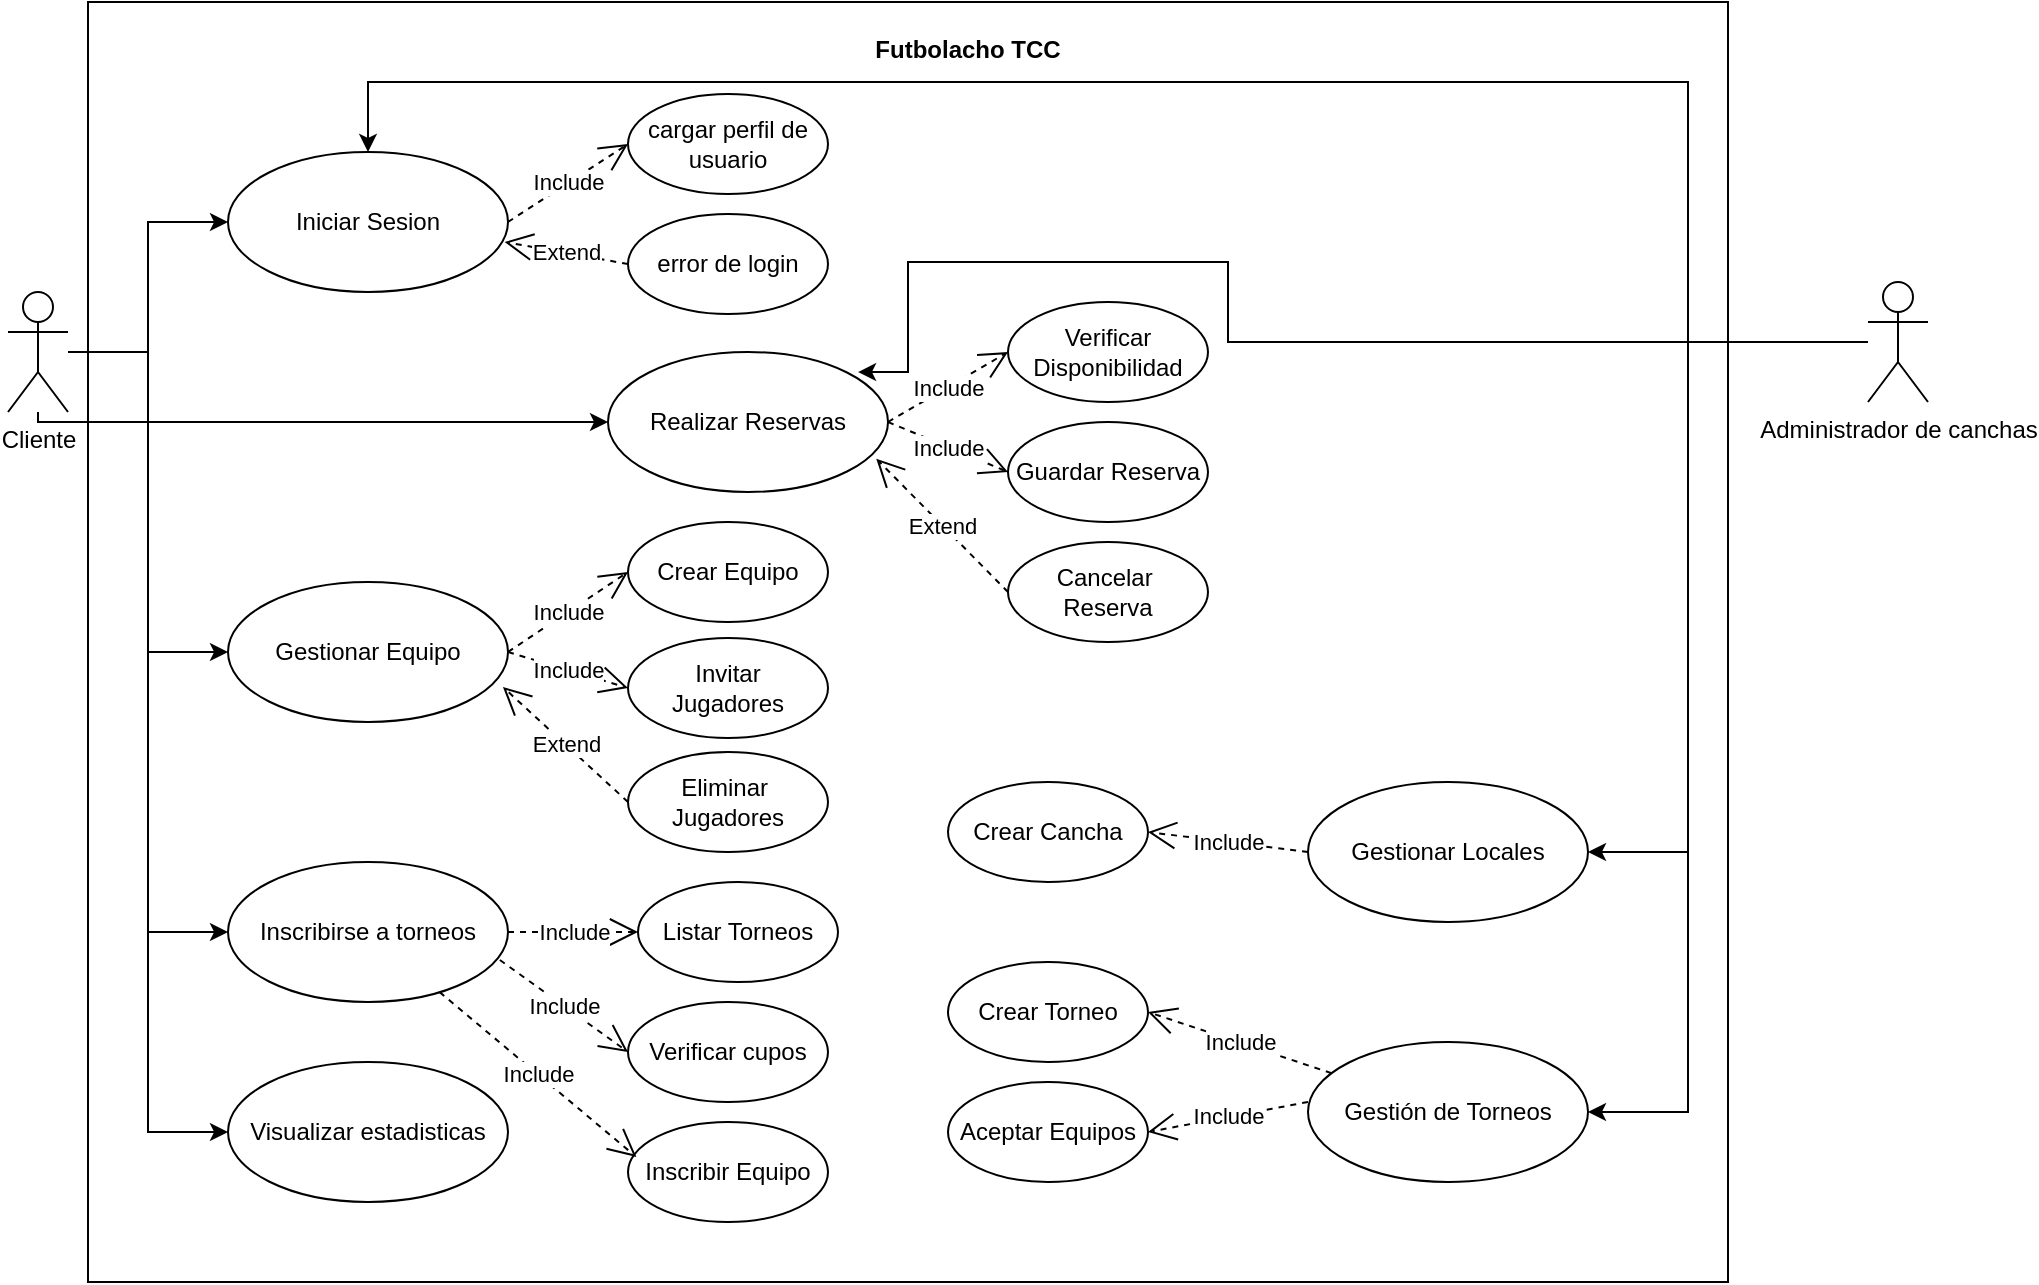 <mxfile version="14.9.5" type="device"><diagram id="i9BPowjMvJW_ZJTQa3yD" name="Page-1"><mxGraphModel dx="1385" dy="635" grid="1" gridSize="10" guides="1" tooltips="1" connect="1" arrows="1" fold="1" page="1" pageScale="1" pageWidth="827" pageHeight="1169" math="0" shadow="0"><root><mxCell id="0"/><mxCell id="1" parent="0"/><mxCell id="4fHhKLv8q0dryEiIS-GK-1" value="" style="html=1;" vertex="1" parent="1"><mxGeometry x="90" y="380" width="820" height="640" as="geometry"/></mxCell><mxCell id="4fHhKLv8q0dryEiIS-GK-2" value="Futbolacho TCC" style="text;align=center;fontStyle=1;verticalAlign=middle;spacingLeft=3;spacingRight=3;strokeColor=none;rotatable=0;points=[[0,0.5],[1,0.5]];portConstraint=eastwest;" vertex="1" parent="1"><mxGeometry x="490" y="390" width="80" height="26" as="geometry"/></mxCell><mxCell id="4fHhKLv8q0dryEiIS-GK-14" style="edgeStyle=orthogonalEdgeStyle;rounded=0;orthogonalLoop=1;jettySize=auto;html=1;" edge="1" parent="1" source="4fHhKLv8q0dryEiIS-GK-3" target="4fHhKLv8q0dryEiIS-GK-5"><mxGeometry relative="1" as="geometry"/></mxCell><mxCell id="4fHhKLv8q0dryEiIS-GK-15" style="edgeStyle=orthogonalEdgeStyle;rounded=0;orthogonalLoop=1;jettySize=auto;html=1;entryX=0;entryY=0.5;entryDx=0;entryDy=0;" edge="1" parent="1" source="4fHhKLv8q0dryEiIS-GK-3" target="4fHhKLv8q0dryEiIS-GK-8"><mxGeometry relative="1" as="geometry"><Array as="points"><mxPoint x="120" y="555"/><mxPoint x="120" y="945"/></Array></mxGeometry></mxCell><mxCell id="4fHhKLv8q0dryEiIS-GK-16" style="edgeStyle=orthogonalEdgeStyle;rounded=0;orthogonalLoop=1;jettySize=auto;html=1;entryX=0;entryY=0.5;entryDx=0;entryDy=0;" edge="1" parent="1" source="4fHhKLv8q0dryEiIS-GK-3" target="4fHhKLv8q0dryEiIS-GK-6"><mxGeometry relative="1" as="geometry"><Array as="points"><mxPoint x="65" y="590"/></Array></mxGeometry></mxCell><mxCell id="4fHhKLv8q0dryEiIS-GK-17" style="edgeStyle=orthogonalEdgeStyle;rounded=0;orthogonalLoop=1;jettySize=auto;html=1;entryX=0;entryY=0.5;entryDx=0;entryDy=0;" edge="1" parent="1" source="4fHhKLv8q0dryEiIS-GK-3" target="4fHhKLv8q0dryEiIS-GK-7"><mxGeometry relative="1" as="geometry"/></mxCell><mxCell id="4fHhKLv8q0dryEiIS-GK-34" style="edgeStyle=orthogonalEdgeStyle;rounded=0;orthogonalLoop=1;jettySize=auto;html=1;entryX=0;entryY=0.5;entryDx=0;entryDy=0;" edge="1" parent="1" source="4fHhKLv8q0dryEiIS-GK-3" target="4fHhKLv8q0dryEiIS-GK-33"><mxGeometry relative="1" as="geometry"/></mxCell><mxCell id="4fHhKLv8q0dryEiIS-GK-3" value="Cliente" style="shape=umlActor;verticalLabelPosition=bottom;verticalAlign=top;html=1;" vertex="1" parent="1"><mxGeometry x="50" y="525" width="30" height="60" as="geometry"/></mxCell><mxCell id="4fHhKLv8q0dryEiIS-GK-45" style="edgeStyle=orthogonalEdgeStyle;rounded=0;orthogonalLoop=1;jettySize=auto;html=1;entryX=0.893;entryY=0.143;entryDx=0;entryDy=0;entryPerimeter=0;" edge="1" parent="1" target="4fHhKLv8q0dryEiIS-GK-6"><mxGeometry relative="1" as="geometry"><mxPoint x="980" y="550" as="sourcePoint"/><Array as="points"><mxPoint x="660" y="550"/><mxPoint x="660" y="510"/><mxPoint x="500" y="510"/><mxPoint x="500" y="565"/></Array></mxGeometry></mxCell><mxCell id="4fHhKLv8q0dryEiIS-GK-48" style="edgeStyle=orthogonalEdgeStyle;rounded=0;orthogonalLoop=1;jettySize=auto;html=1;entryX=1;entryY=0.5;entryDx=0;entryDy=0;" edge="1" parent="1" source="4fHhKLv8q0dryEiIS-GK-4" target="4fHhKLv8q0dryEiIS-GK-10"><mxGeometry relative="1" as="geometry"><Array as="points"><mxPoint x="890" y="550"/><mxPoint x="890" y="805"/></Array></mxGeometry></mxCell><mxCell id="4fHhKLv8q0dryEiIS-GK-58" style="edgeStyle=orthogonalEdgeStyle;rounded=0;orthogonalLoop=1;jettySize=auto;html=1;entryX=1;entryY=0.5;entryDx=0;entryDy=0;" edge="1" parent="1" source="4fHhKLv8q0dryEiIS-GK-4" target="4fHhKLv8q0dryEiIS-GK-11"><mxGeometry relative="1" as="geometry"><Array as="points"><mxPoint x="890" y="550"/><mxPoint x="890" y="935"/></Array></mxGeometry></mxCell><mxCell id="4fHhKLv8q0dryEiIS-GK-59" style="edgeStyle=orthogonalEdgeStyle;rounded=0;orthogonalLoop=1;jettySize=auto;html=1;entryX=0.5;entryY=0;entryDx=0;entryDy=0;" edge="1" parent="1" source="4fHhKLv8q0dryEiIS-GK-4" target="4fHhKLv8q0dryEiIS-GK-5"><mxGeometry relative="1" as="geometry"><Array as="points"><mxPoint x="890" y="550"/><mxPoint x="890" y="420"/><mxPoint x="230" y="420"/></Array></mxGeometry></mxCell><mxCell id="4fHhKLv8q0dryEiIS-GK-4" value="Administrador de canchas" style="shape=umlActor;verticalLabelPosition=bottom;verticalAlign=top;html=1;" vertex="1" parent="1"><mxGeometry x="980" y="520" width="30" height="60" as="geometry"/></mxCell><mxCell id="4fHhKLv8q0dryEiIS-GK-5" value="Iniciar Sesion" style="ellipse;whiteSpace=wrap;html=1;" vertex="1" parent="1"><mxGeometry x="160" y="455" width="140" height="70" as="geometry"/></mxCell><mxCell id="4fHhKLv8q0dryEiIS-GK-6" value="Realizar Reservas" style="ellipse;whiteSpace=wrap;html=1;" vertex="1" parent="1"><mxGeometry x="350" y="555" width="140" height="70" as="geometry"/></mxCell><mxCell id="4fHhKLv8q0dryEiIS-GK-7" value="Inscribirse a torneos" style="ellipse;whiteSpace=wrap;html=1;" vertex="1" parent="1"><mxGeometry x="160" y="810" width="140" height="70" as="geometry"/></mxCell><mxCell id="4fHhKLv8q0dryEiIS-GK-8" value="Visualizar estadisticas" style="ellipse;whiteSpace=wrap;html=1;" vertex="1" parent="1"><mxGeometry x="160" y="910" width="140" height="70" as="geometry"/></mxCell><mxCell id="4fHhKLv8q0dryEiIS-GK-10" value="Gestionar Locales" style="ellipse;whiteSpace=wrap;html=1;" vertex="1" parent="1"><mxGeometry x="700" y="770" width="140" height="70" as="geometry"/></mxCell><mxCell id="4fHhKLv8q0dryEiIS-GK-11" value="Gestión de Torneos" style="ellipse;whiteSpace=wrap;html=1;" vertex="1" parent="1"><mxGeometry x="700" y="900" width="140" height="70" as="geometry"/></mxCell><mxCell id="4fHhKLv8q0dryEiIS-GK-18" value="cargar perfil de&lt;br&gt;usuario" style="ellipse;whiteSpace=wrap;html=1;" vertex="1" parent="1"><mxGeometry x="360" y="426" width="100" height="50" as="geometry"/></mxCell><mxCell id="4fHhKLv8q0dryEiIS-GK-19" value="error de login" style="ellipse;whiteSpace=wrap;html=1;" vertex="1" parent="1"><mxGeometry x="360" y="486" width="100" height="50" as="geometry"/></mxCell><mxCell id="4fHhKLv8q0dryEiIS-GK-21" value="Include" style="endArrow=open;endSize=12;dashed=1;html=1;exitX=1;exitY=0.5;exitDx=0;exitDy=0;entryX=0;entryY=0.5;entryDx=0;entryDy=0;" edge="1" parent="1" source="4fHhKLv8q0dryEiIS-GK-5" target="4fHhKLv8q0dryEiIS-GK-18"><mxGeometry width="160" relative="1" as="geometry"><mxPoint x="230" y="930" as="sourcePoint"/><mxPoint x="370" y="450" as="targetPoint"/></mxGeometry></mxCell><mxCell id="4fHhKLv8q0dryEiIS-GK-22" value="Extend" style="endArrow=open;endSize=12;dashed=1;html=1;exitX=0;exitY=0.5;exitDx=0;exitDy=0;entryX=0.958;entryY=0.762;entryDx=0;entryDy=0;entryPerimeter=0;" edge="1" parent="1" source="4fHhKLv8q0dryEiIS-GK-41" target="4fHhKLv8q0dryEiIS-GK-6"><mxGeometry width="160" relative="1" as="geometry"><mxPoint x="310" y="500" as="sourcePoint"/><mxPoint x="380" y="460" as="targetPoint"/></mxGeometry></mxCell><mxCell id="4fHhKLv8q0dryEiIS-GK-23" value="Verificar&lt;br&gt;Disponibilidad" style="ellipse;whiteSpace=wrap;html=1;" vertex="1" parent="1"><mxGeometry x="550" y="530" width="100" height="50" as="geometry"/></mxCell><mxCell id="4fHhKLv8q0dryEiIS-GK-25" value="Include" style="endArrow=open;endSize=12;dashed=1;html=1;exitX=1;exitY=0.5;exitDx=0;exitDy=0;entryX=0;entryY=0.5;entryDx=0;entryDy=0;" edge="1" parent="1" source="4fHhKLv8q0dryEiIS-GK-6" target="4fHhKLv8q0dryEiIS-GK-23"><mxGeometry width="160" relative="1" as="geometry"><mxPoint x="310" y="500" as="sourcePoint"/><mxPoint x="570" y="590" as="targetPoint"/></mxGeometry></mxCell><mxCell id="4fHhKLv8q0dryEiIS-GK-26" value="Guardar Reserva" style="ellipse;whiteSpace=wrap;html=1;" vertex="1" parent="1"><mxGeometry x="550" y="590" width="100" height="50" as="geometry"/></mxCell><mxCell id="4fHhKLv8q0dryEiIS-GK-27" value="Include" style="endArrow=open;endSize=12;dashed=1;html=1;exitX=1;exitY=0.5;exitDx=0;exitDy=0;entryX=0;entryY=0.5;entryDx=0;entryDy=0;" edge="1" parent="1" target="4fHhKLv8q0dryEiIS-GK-26" source="4fHhKLv8q0dryEiIS-GK-6"><mxGeometry width="160" relative="1" as="geometry"><mxPoint x="495" y="650" as="sourcePoint"/><mxPoint x="575" y="650" as="targetPoint"/></mxGeometry></mxCell><mxCell id="4fHhKLv8q0dryEiIS-GK-29" value="Listar Torneos" style="ellipse;whiteSpace=wrap;html=1;" vertex="1" parent="1"><mxGeometry x="365" y="820" width="100" height="50" as="geometry"/></mxCell><mxCell id="4fHhKLv8q0dryEiIS-GK-30" value="Include" style="endArrow=open;endSize=12;dashed=1;html=1;exitX=1;exitY=0.5;exitDx=0;exitDy=0;entryX=0;entryY=0.5;entryDx=0;entryDy=0;" edge="1" parent="1" target="4fHhKLv8q0dryEiIS-GK-29" source="4fHhKLv8q0dryEiIS-GK-7"><mxGeometry width="160" relative="1" as="geometry"><mxPoint x="495" y="710" as="sourcePoint"/><mxPoint x="575" y="710" as="targetPoint"/></mxGeometry></mxCell><mxCell id="4fHhKLv8q0dryEiIS-GK-31" value="Verificar cupos" style="ellipse;whiteSpace=wrap;html=1;" vertex="1" parent="1"><mxGeometry x="360" y="880" width="100" height="50" as="geometry"/></mxCell><mxCell id="4fHhKLv8q0dryEiIS-GK-32" value="Include" style="endArrow=open;endSize=12;dashed=1;html=1;exitX=0.971;exitY=0.7;exitDx=0;exitDy=0;entryX=0;entryY=0.5;entryDx=0;entryDy=0;exitPerimeter=0;" edge="1" parent="1" target="4fHhKLv8q0dryEiIS-GK-31" source="4fHhKLv8q0dryEiIS-GK-7"><mxGeometry width="160" relative="1" as="geometry"><mxPoint x="490" y="770" as="sourcePoint"/><mxPoint x="570" y="770" as="targetPoint"/></mxGeometry></mxCell><mxCell id="4fHhKLv8q0dryEiIS-GK-33" value="Gestionar Equipo" style="ellipse;whiteSpace=wrap;html=1;" vertex="1" parent="1"><mxGeometry x="160" y="670" width="140" height="70" as="geometry"/></mxCell><mxCell id="4fHhKLv8q0dryEiIS-GK-35" value="Crear Equipo" style="ellipse;whiteSpace=wrap;html=1;" vertex="1" parent="1"><mxGeometry x="360" y="640" width="100" height="50" as="geometry"/></mxCell><mxCell id="4fHhKLv8q0dryEiIS-GK-36" value="Include" style="endArrow=open;endSize=12;dashed=1;html=1;exitX=1;exitY=0.5;exitDx=0;exitDy=0;entryX=0;entryY=0.5;entryDx=0;entryDy=0;" edge="1" parent="1" target="4fHhKLv8q0dryEiIS-GK-35" source="4fHhKLv8q0dryEiIS-GK-33"><mxGeometry width="160" relative="1" as="geometry"><mxPoint x="220" y="695" as="sourcePoint"/><mxPoint x="290" y="655" as="targetPoint"/></mxGeometry></mxCell><mxCell id="4fHhKLv8q0dryEiIS-GK-37" value="Invitar&lt;br&gt;Jugadores" style="ellipse;whiteSpace=wrap;html=1;" vertex="1" parent="1"><mxGeometry x="360" y="698" width="100" height="50" as="geometry"/></mxCell><mxCell id="4fHhKLv8q0dryEiIS-GK-38" value="Include" style="endArrow=open;endSize=12;dashed=1;html=1;exitX=1;exitY=0.5;exitDx=0;exitDy=0;entryX=0;entryY=0.5;entryDx=0;entryDy=0;" edge="1" parent="1" target="4fHhKLv8q0dryEiIS-GK-37" source="4fHhKLv8q0dryEiIS-GK-33"><mxGeometry width="160" relative="1" as="geometry"><mxPoint x="220" y="755" as="sourcePoint"/><mxPoint x="290" y="715" as="targetPoint"/></mxGeometry></mxCell><mxCell id="4fHhKLv8q0dryEiIS-GK-39" value="Eliminar&amp;nbsp;&lt;br&gt;Jugadores" style="ellipse;whiteSpace=wrap;html=1;" vertex="1" parent="1"><mxGeometry x="360" y="755" width="100" height="50" as="geometry"/></mxCell><mxCell id="4fHhKLv8q0dryEiIS-GK-40" value="Extend" style="endArrow=open;endSize=12;dashed=1;html=1;exitX=0;exitY=0.5;exitDx=0;exitDy=0;entryX=0.982;entryY=0.75;entryDx=0;entryDy=0;entryPerimeter=0;" edge="1" parent="1" source="4fHhKLv8q0dryEiIS-GK-39" target="4fHhKLv8q0dryEiIS-GK-33"><mxGeometry width="160" relative="1" as="geometry"><mxPoint x="450" y="530" as="sourcePoint"/><mxPoint x="310" y="500" as="targetPoint"/></mxGeometry></mxCell><mxCell id="4fHhKLv8q0dryEiIS-GK-41" value="Cancelar&amp;nbsp;&lt;br&gt;Reserva" style="ellipse;whiteSpace=wrap;html=1;" vertex="1" parent="1"><mxGeometry x="550" y="650" width="100" height="50" as="geometry"/></mxCell><mxCell id="4fHhKLv8q0dryEiIS-GK-43" value="Inscribir Equipo" style="ellipse;whiteSpace=wrap;html=1;" vertex="1" parent="1"><mxGeometry x="360" y="940" width="100" height="50" as="geometry"/></mxCell><mxCell id="4fHhKLv8q0dryEiIS-GK-44" value="Include" style="endArrow=open;endSize=12;dashed=1;html=1;entryX=0.042;entryY=0.35;entryDx=0;entryDy=0;entryPerimeter=0;" edge="1" parent="1" source="4fHhKLv8q0dryEiIS-GK-7" target="4fHhKLv8q0dryEiIS-GK-43"><mxGeometry width="160" relative="1" as="geometry"><mxPoint x="305.94" y="869" as="sourcePoint"/><mxPoint x="370" y="915" as="targetPoint"/></mxGeometry></mxCell><mxCell id="4fHhKLv8q0dryEiIS-GK-46" value="Extend" style="endArrow=open;endSize=12;dashed=1;html=1;exitX=0;exitY=0.5;exitDx=0;exitDy=0;entryX=0.988;entryY=0.643;entryDx=0;entryDy=0;entryPerimeter=0;" edge="1" parent="1" source="4fHhKLv8q0dryEiIS-GK-19" target="4fHhKLv8q0dryEiIS-GK-5"><mxGeometry width="160" relative="1" as="geometry"><mxPoint x="405.88" y="576.66" as="sourcePoint"/><mxPoint x="340.0" y="510.0" as="targetPoint"/></mxGeometry></mxCell><mxCell id="4fHhKLv8q0dryEiIS-GK-49" value="Crear Cancha" style="ellipse;whiteSpace=wrap;html=1;" vertex="1" parent="1"><mxGeometry x="520" y="770" width="100" height="50" as="geometry"/></mxCell><mxCell id="4fHhKLv8q0dryEiIS-GK-53" value="Include" style="endArrow=open;endSize=12;dashed=1;html=1;exitX=0;exitY=0.5;exitDx=0;exitDy=0;entryX=1;entryY=0.5;entryDx=0;entryDy=0;" edge="1" parent="1" source="4fHhKLv8q0dryEiIS-GK-10" target="4fHhKLv8q0dryEiIS-GK-49"><mxGeometry width="160" relative="1" as="geometry"><mxPoint x="620" y="844.58" as="sourcePoint"/><mxPoint x="670" y="800" as="targetPoint"/></mxGeometry></mxCell><mxCell id="4fHhKLv8q0dryEiIS-GK-54" value="Crear Torneo" style="ellipse;whiteSpace=wrap;html=1;" vertex="1" parent="1"><mxGeometry x="520" y="860" width="100" height="50" as="geometry"/></mxCell><mxCell id="4fHhKLv8q0dryEiIS-GK-55" value="Include" style="endArrow=open;endSize=12;dashed=1;html=1;entryX=1;entryY=0.5;entryDx=0;entryDy=0;" edge="1" parent="1" target="4fHhKLv8q0dryEiIS-GK-54" source="4fHhKLv8q0dryEiIS-GK-11"><mxGeometry width="160" relative="1" as="geometry"><mxPoint x="700" y="895" as="sourcePoint"/><mxPoint x="670" y="890" as="targetPoint"/></mxGeometry></mxCell><mxCell id="4fHhKLv8q0dryEiIS-GK-56" value="Aceptar Equipos" style="ellipse;whiteSpace=wrap;html=1;" vertex="1" parent="1"><mxGeometry x="520" y="920" width="100" height="50" as="geometry"/></mxCell><mxCell id="4fHhKLv8q0dryEiIS-GK-57" value="Include" style="endArrow=open;endSize=12;dashed=1;html=1;entryX=1;entryY=0.5;entryDx=0;entryDy=0;" edge="1" parent="1" target="4fHhKLv8q0dryEiIS-GK-56"><mxGeometry width="160" relative="1" as="geometry"><mxPoint x="700" y="930" as="sourcePoint"/><mxPoint x="630" y="895" as="targetPoint"/></mxGeometry></mxCell></root></mxGraphModel></diagram></mxfile>